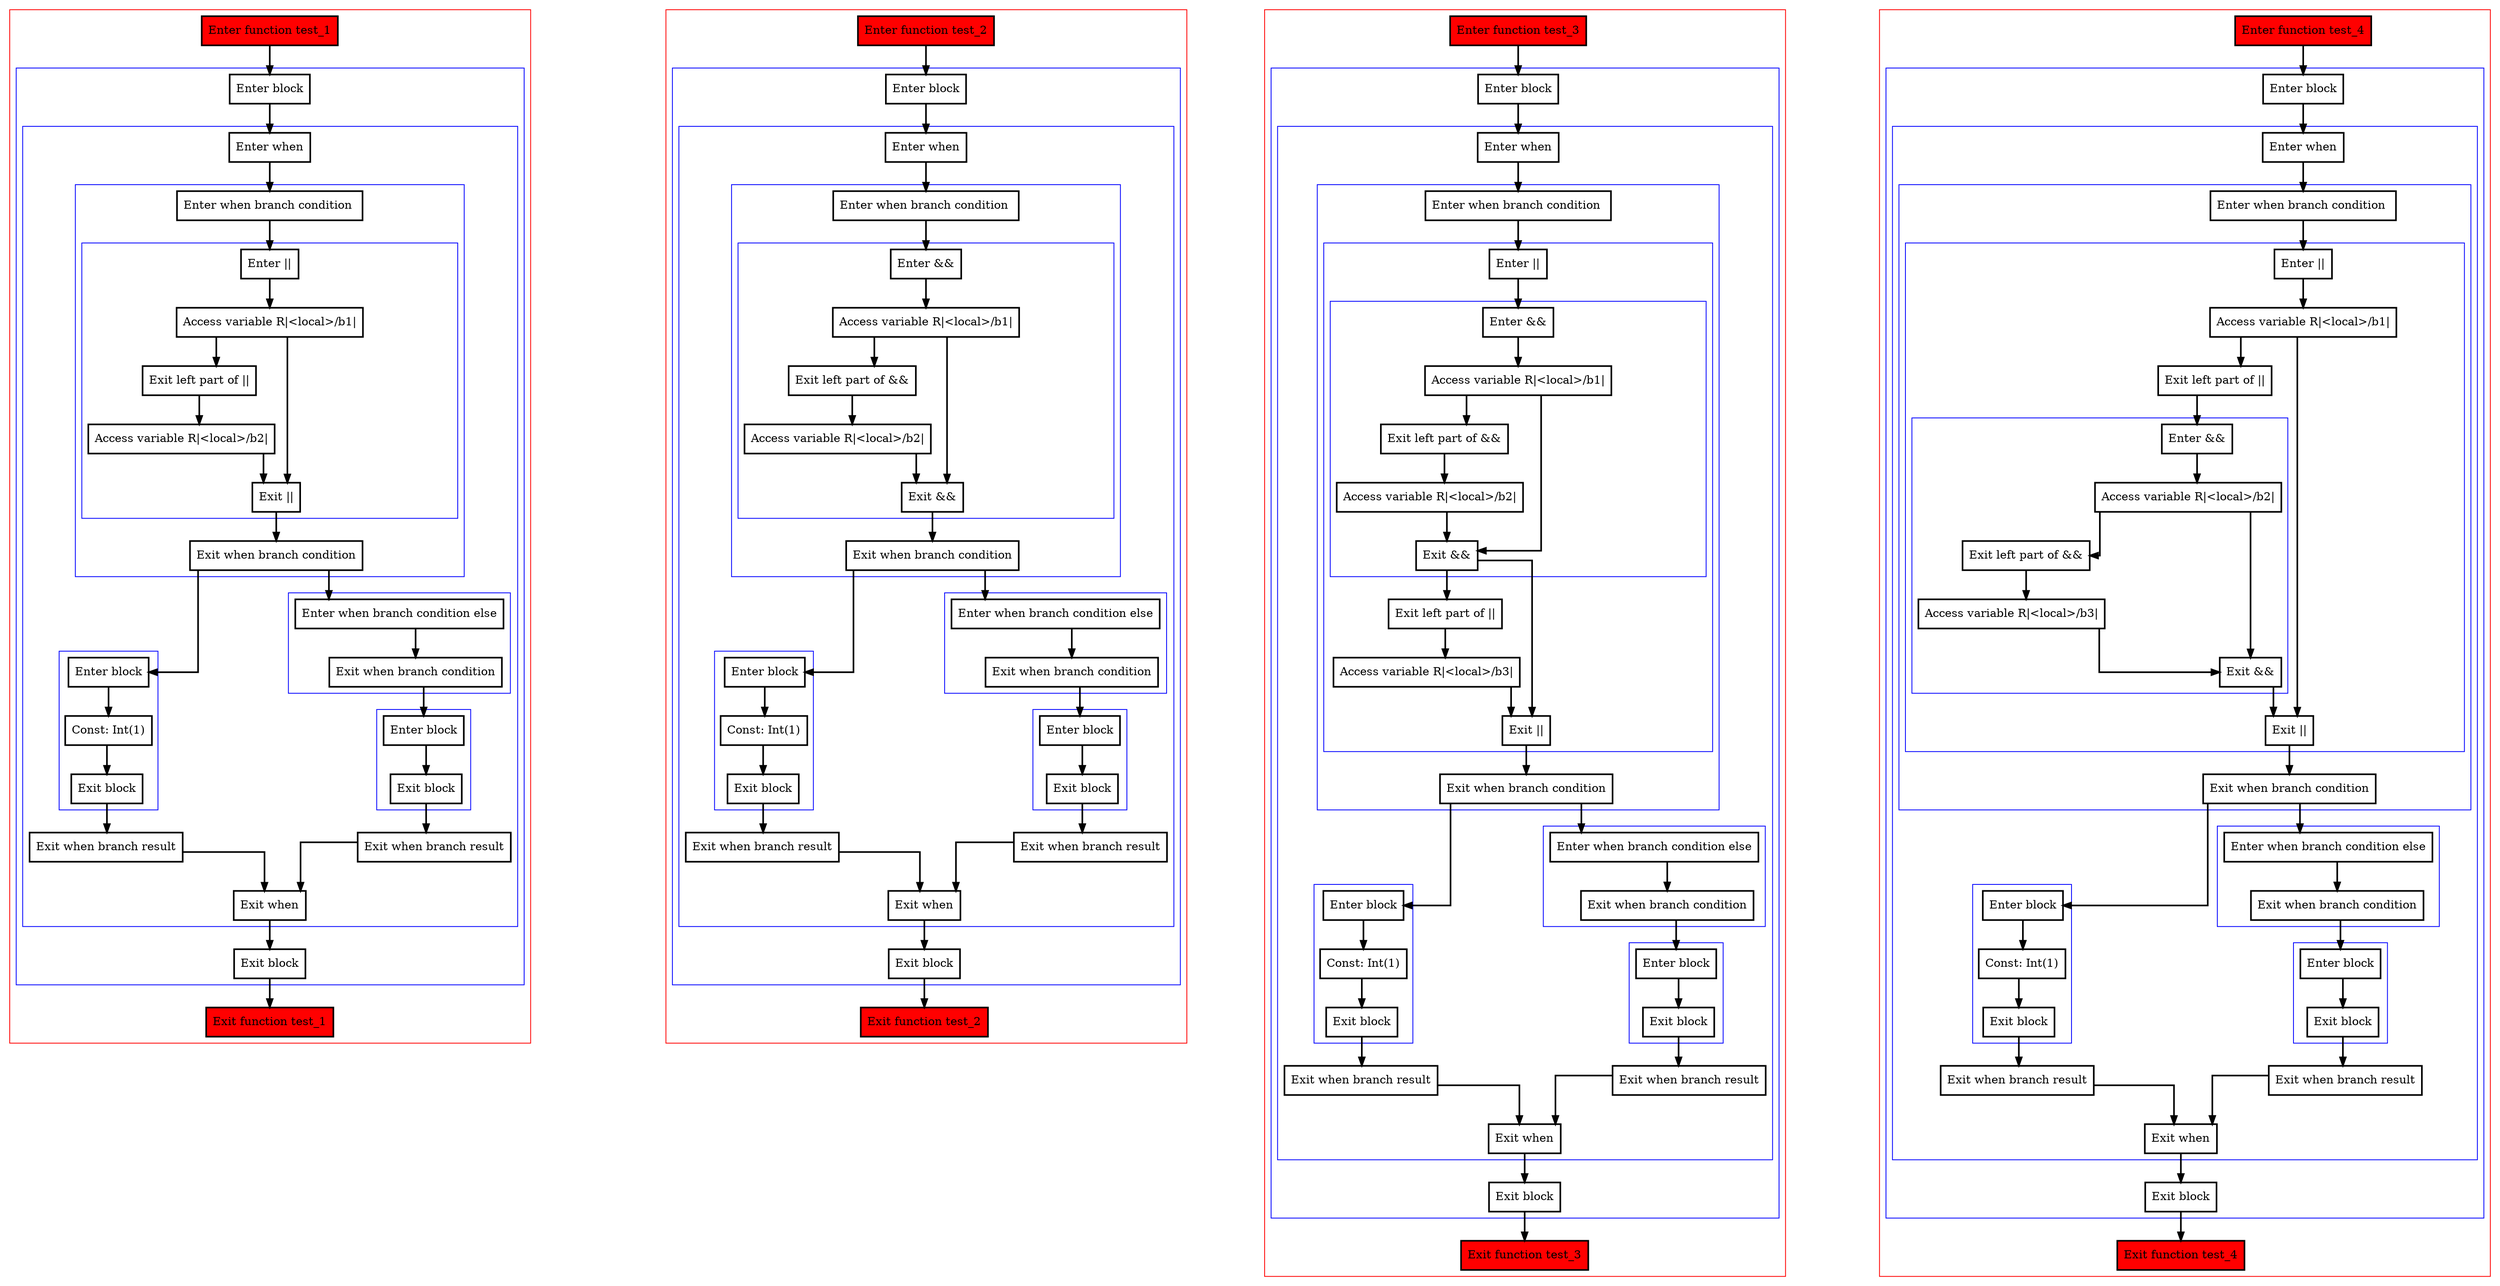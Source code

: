 digraph binaryOperations_kt {
  graph [splines=ortho nodesep=3]
  node [shape=box penwidth=2]
  edge [penwidth=2]

  subgraph cluster_0 {
    color=red
    0 [label="Enter function test_1" style="filled" fillcolor=red];
    subgraph cluster_1 {
      color=blue
      1 [label="Enter block"];
      subgraph cluster_2 {
        color=blue
        2 [label="Enter when"];
        subgraph cluster_3 {
          color=blue
          3 [label="Enter when branch condition "];
          subgraph cluster_4 {
            color=blue
            4 [label="Enter ||"];
            5 [label="Access variable R|<local>/b1|"];
            6 [label="Exit left part of ||"];
            7 [label="Access variable R|<local>/b2|"];
            8 [label="Exit ||"];
          }
          9 [label="Exit when branch condition"];
        }
        subgraph cluster_5 {
          color=blue
          10 [label="Enter block"];
          11 [label="Const: Int(1)"];
          12 [label="Exit block"];
        }
        13 [label="Exit when branch result"];
        subgraph cluster_6 {
          color=blue
          14 [label="Enter when branch condition else"];
          15 [label="Exit when branch condition"];
        }
        subgraph cluster_7 {
          color=blue
          16 [label="Enter block"];
          17 [label="Exit block"];
        }
        18 [label="Exit when branch result"];
        19 [label="Exit when"];
      }
      20 [label="Exit block"];
    }
    21 [label="Exit function test_1" style="filled" fillcolor=red];
  }

  0 -> {1};
  1 -> {2};
  2 -> {3};
  3 -> {4};
  4 -> {5};
  5 -> {8 6};
  6 -> {7};
  7 -> {8};
  8 -> {9};
  9 -> {10 14};
  10 -> {11};
  11 -> {12};
  12 -> {13};
  13 -> {19};
  14 -> {15};
  15 -> {16};
  16 -> {17};
  17 -> {18};
  18 -> {19};
  19 -> {20};
  20 -> {21};

  subgraph cluster_8 {
    color=red
    22 [label="Enter function test_2" style="filled" fillcolor=red];
    subgraph cluster_9 {
      color=blue
      23 [label="Enter block"];
      subgraph cluster_10 {
        color=blue
        24 [label="Enter when"];
        subgraph cluster_11 {
          color=blue
          25 [label="Enter when branch condition "];
          subgraph cluster_12 {
            color=blue
            26 [label="Enter &&"];
            27 [label="Access variable R|<local>/b1|"];
            28 [label="Exit left part of &&"];
            29 [label="Access variable R|<local>/b2|"];
            30 [label="Exit &&"];
          }
          31 [label="Exit when branch condition"];
        }
        subgraph cluster_13 {
          color=blue
          32 [label="Enter block"];
          33 [label="Const: Int(1)"];
          34 [label="Exit block"];
        }
        35 [label="Exit when branch result"];
        subgraph cluster_14 {
          color=blue
          36 [label="Enter when branch condition else"];
          37 [label="Exit when branch condition"];
        }
        subgraph cluster_15 {
          color=blue
          38 [label="Enter block"];
          39 [label="Exit block"];
        }
        40 [label="Exit when branch result"];
        41 [label="Exit when"];
      }
      42 [label="Exit block"];
    }
    43 [label="Exit function test_2" style="filled" fillcolor=red];
  }

  22 -> {23};
  23 -> {24};
  24 -> {25};
  25 -> {26};
  26 -> {27};
  27 -> {30 28};
  28 -> {29};
  29 -> {30};
  30 -> {31};
  31 -> {32 36};
  32 -> {33};
  33 -> {34};
  34 -> {35};
  35 -> {41};
  36 -> {37};
  37 -> {38};
  38 -> {39};
  39 -> {40};
  40 -> {41};
  41 -> {42};
  42 -> {43};

  subgraph cluster_16 {
    color=red
    44 [label="Enter function test_3" style="filled" fillcolor=red];
    subgraph cluster_17 {
      color=blue
      45 [label="Enter block"];
      subgraph cluster_18 {
        color=blue
        46 [label="Enter when"];
        subgraph cluster_19 {
          color=blue
          47 [label="Enter when branch condition "];
          subgraph cluster_20 {
            color=blue
            48 [label="Enter ||"];
            subgraph cluster_21 {
              color=blue
              49 [label="Enter &&"];
              50 [label="Access variable R|<local>/b1|"];
              51 [label="Exit left part of &&"];
              52 [label="Access variable R|<local>/b2|"];
              53 [label="Exit &&"];
            }
            54 [label="Exit left part of ||"];
            55 [label="Access variable R|<local>/b3|"];
            56 [label="Exit ||"];
          }
          57 [label="Exit when branch condition"];
        }
        subgraph cluster_22 {
          color=blue
          58 [label="Enter block"];
          59 [label="Const: Int(1)"];
          60 [label="Exit block"];
        }
        61 [label="Exit when branch result"];
        subgraph cluster_23 {
          color=blue
          62 [label="Enter when branch condition else"];
          63 [label="Exit when branch condition"];
        }
        subgraph cluster_24 {
          color=blue
          64 [label="Enter block"];
          65 [label="Exit block"];
        }
        66 [label="Exit when branch result"];
        67 [label="Exit when"];
      }
      68 [label="Exit block"];
    }
    69 [label="Exit function test_3" style="filled" fillcolor=red];
  }

  44 -> {45};
  45 -> {46};
  46 -> {47};
  47 -> {48};
  48 -> {49};
  49 -> {50};
  50 -> {53 51};
  51 -> {52};
  52 -> {53};
  53 -> {56 54};
  54 -> {55};
  55 -> {56};
  56 -> {57};
  57 -> {58 62};
  58 -> {59};
  59 -> {60};
  60 -> {61};
  61 -> {67};
  62 -> {63};
  63 -> {64};
  64 -> {65};
  65 -> {66};
  66 -> {67};
  67 -> {68};
  68 -> {69};

  subgraph cluster_25 {
    color=red
    70 [label="Enter function test_4" style="filled" fillcolor=red];
    subgraph cluster_26 {
      color=blue
      71 [label="Enter block"];
      subgraph cluster_27 {
        color=blue
        72 [label="Enter when"];
        subgraph cluster_28 {
          color=blue
          73 [label="Enter when branch condition "];
          subgraph cluster_29 {
            color=blue
            74 [label="Enter ||"];
            75 [label="Access variable R|<local>/b1|"];
            76 [label="Exit left part of ||"];
            subgraph cluster_30 {
              color=blue
              77 [label="Enter &&"];
              78 [label="Access variable R|<local>/b2|"];
              79 [label="Exit left part of &&"];
              80 [label="Access variable R|<local>/b3|"];
              81 [label="Exit &&"];
            }
            82 [label="Exit ||"];
          }
          83 [label="Exit when branch condition"];
        }
        subgraph cluster_31 {
          color=blue
          84 [label="Enter block"];
          85 [label="Const: Int(1)"];
          86 [label="Exit block"];
        }
        87 [label="Exit when branch result"];
        subgraph cluster_32 {
          color=blue
          88 [label="Enter when branch condition else"];
          89 [label="Exit when branch condition"];
        }
        subgraph cluster_33 {
          color=blue
          90 [label="Enter block"];
          91 [label="Exit block"];
        }
        92 [label="Exit when branch result"];
        93 [label="Exit when"];
      }
      94 [label="Exit block"];
    }
    95 [label="Exit function test_4" style="filled" fillcolor=red];
  }

  70 -> {71};
  71 -> {72};
  72 -> {73};
  73 -> {74};
  74 -> {75};
  75 -> {82 76};
  76 -> {77};
  77 -> {78};
  78 -> {81 79};
  79 -> {80};
  80 -> {81};
  81 -> {82};
  82 -> {83};
  83 -> {84 88};
  84 -> {85};
  85 -> {86};
  86 -> {87};
  87 -> {93};
  88 -> {89};
  89 -> {90};
  90 -> {91};
  91 -> {92};
  92 -> {93};
  93 -> {94};
  94 -> {95};

}
